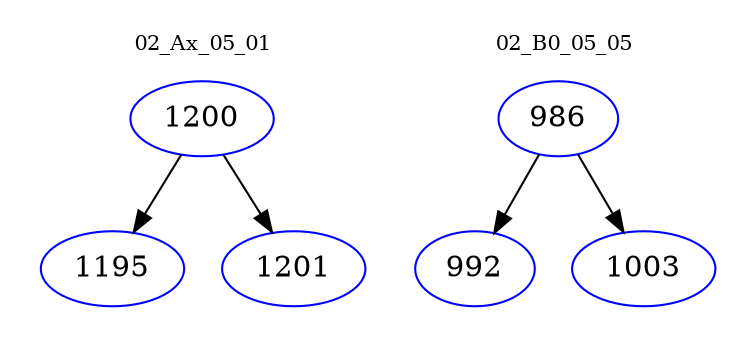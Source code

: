 digraph{
subgraph cluster_0 {
color = white
label = "02_Ax_05_01";
fontsize=10;
T0_1200 [label="1200", color="blue"]
T0_1200 -> T0_1195 [color="black"]
T0_1195 [label="1195", color="blue"]
T0_1200 -> T0_1201 [color="black"]
T0_1201 [label="1201", color="blue"]
}
subgraph cluster_1 {
color = white
label = "02_B0_05_05";
fontsize=10;
T1_986 [label="986", color="blue"]
T1_986 -> T1_992 [color="black"]
T1_992 [label="992", color="blue"]
T1_986 -> T1_1003 [color="black"]
T1_1003 [label="1003", color="blue"]
}
}
